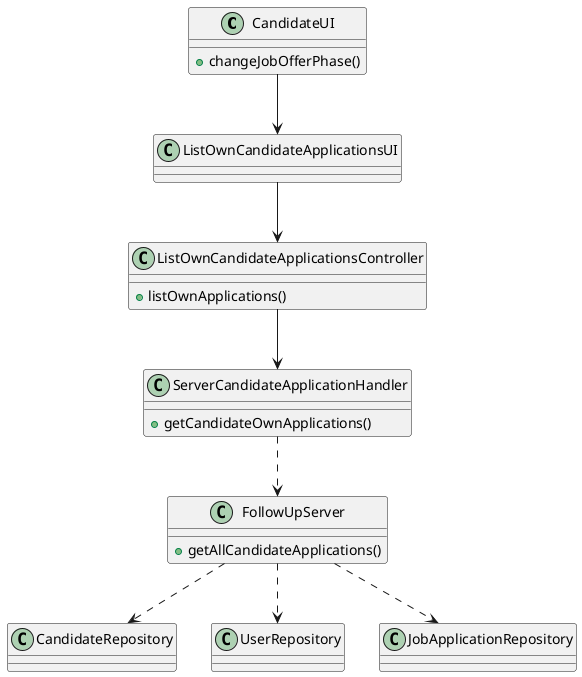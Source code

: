 @startuml

class CandidateUI {
    +changeJobOfferPhase()

}

class ListOwnCandidateApplicationsUI {

}

class ListOwnCandidateApplicationsController {
    +listOwnApplications()
}

class ServerCandidateApplicationHandler {
    +getCandidateOwnApplications()
}

class FollowUpServer {
    +getAllCandidateApplications()
}

class CandidateRepository {}

class UserRepository {}

class JobApplicationRepository {}

CandidateUI --> ListOwnCandidateApplicationsUI
ListOwnCandidateApplicationsUI --> ListOwnCandidateApplicationsController
ListOwnCandidateApplicationsController --> ServerCandidateApplicationHandler

ServerCandidateApplicationHandler ..> FollowUpServer

FollowUpServer ..> CandidateRepository
FollowUpServer ..> UserRepository
FollowUpServer ..> JobApplicationRepository

@enduml